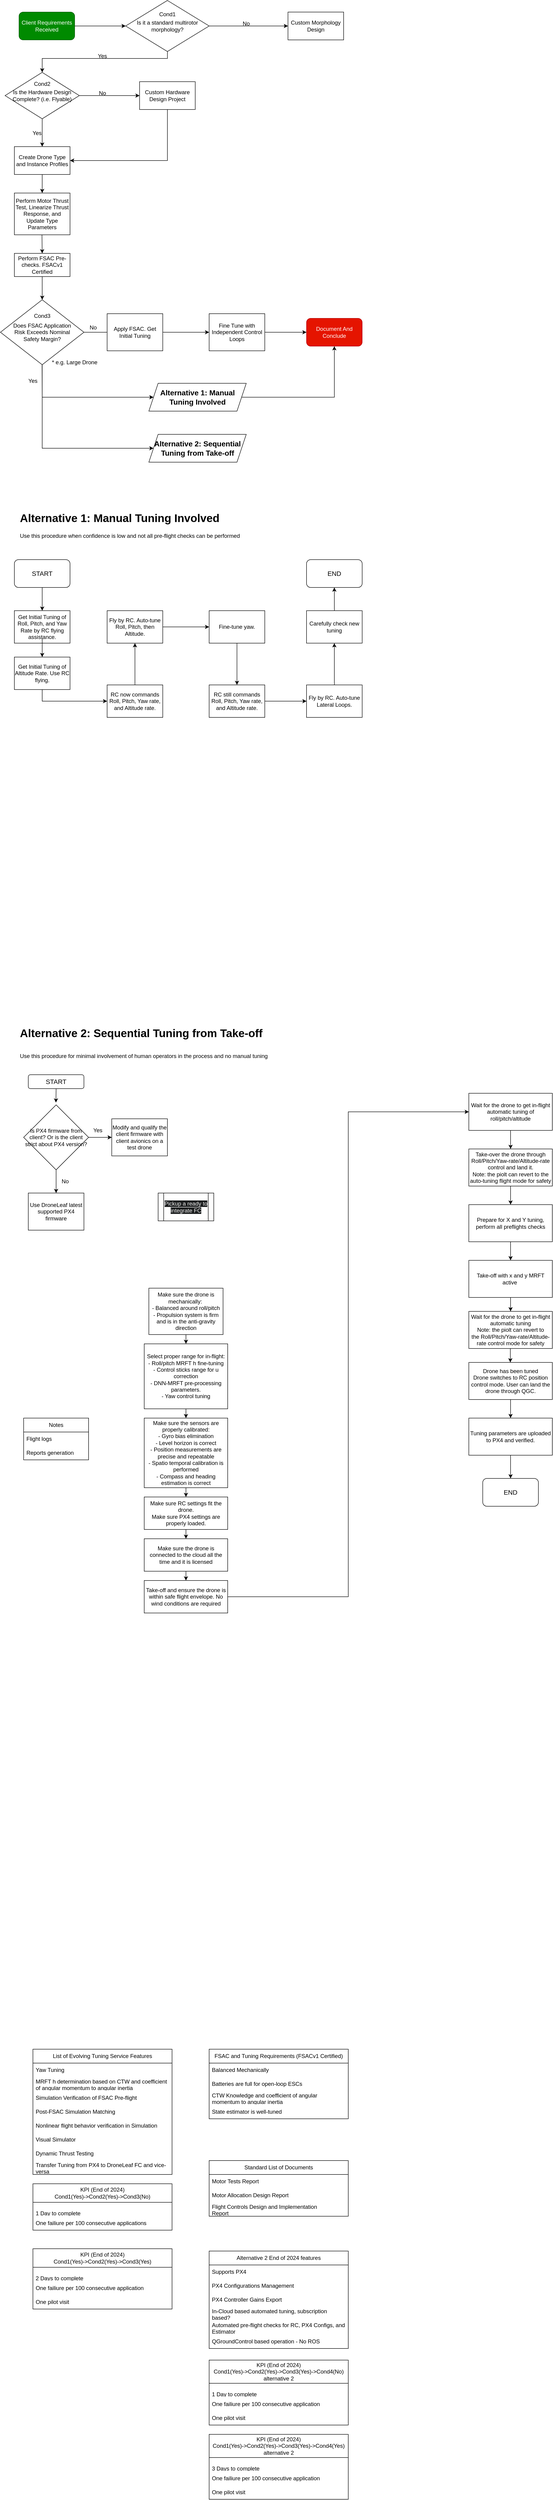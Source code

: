 <mxfile version="24.7.17">
  <diagram name="Page-1" id="izCItK5VorsNNd59iz4u">
    <mxGraphModel dx="1345" dy="1020" grid="1" gridSize="10" guides="1" tooltips="1" connect="1" arrows="1" fold="1" page="1" pageScale="1" pageWidth="850" pageHeight="1100" math="0" shadow="0">
      <root>
        <mxCell id="0" />
        <mxCell id="1" parent="0" />
        <mxCell id="Sihe68HLiFX0lgeWzyt1-1" value="Is it a standard multirotor morphology?" style="rhombus;whiteSpace=wrap;html=1;" parent="1" vertex="1">
          <mxGeometry x="270" y="25" width="180" height="110" as="geometry" />
        </mxCell>
        <mxCell id="Sihe68HLiFX0lgeWzyt1-2" value="Client Requirements Received" style="rounded=1;whiteSpace=wrap;html=1;fillColor=#008a00;fontColor=#ffffff;strokeColor=#005700;" parent="1" vertex="1">
          <mxGeometry x="40" y="50" width="120" height="60" as="geometry" />
        </mxCell>
        <mxCell id="Sihe68HLiFX0lgeWzyt1-3" value="Custom Morphology Design" style="rounded=0;whiteSpace=wrap;html=1;" parent="1" vertex="1">
          <mxGeometry x="620" y="50" width="120" height="60" as="geometry" />
        </mxCell>
        <mxCell id="Sihe68HLiFX0lgeWzyt1-4" value="" style="endArrow=classic;html=1;rounded=0;exitX=1;exitY=0.5;exitDx=0;exitDy=0;" parent="1" source="Sihe68HLiFX0lgeWzyt1-1" target="Sihe68HLiFX0lgeWzyt1-3" edge="1">
          <mxGeometry width="50" height="50" relative="1" as="geometry">
            <mxPoint x="400" y="450" as="sourcePoint" />
            <mxPoint x="450" y="400" as="targetPoint" />
          </mxGeometry>
        </mxCell>
        <mxCell id="Sihe68HLiFX0lgeWzyt1-5" value="&lt;div&gt;No&lt;/div&gt;" style="text;html=1;align=center;verticalAlign=middle;whiteSpace=wrap;rounded=0;" parent="1" vertex="1">
          <mxGeometry x="500" y="60" width="60" height="30" as="geometry" />
        </mxCell>
        <mxCell id="Sihe68HLiFX0lgeWzyt1-6" value="" style="endArrow=classic;html=1;rounded=0;exitX=1;exitY=0.5;exitDx=0;exitDy=0;" parent="1" source="Sihe68HLiFX0lgeWzyt1-2" target="Sihe68HLiFX0lgeWzyt1-1" edge="1">
          <mxGeometry width="50" height="50" relative="1" as="geometry">
            <mxPoint x="400" y="450" as="sourcePoint" />
            <mxPoint x="450" y="400" as="targetPoint" />
          </mxGeometry>
        </mxCell>
        <mxCell id="Sihe68HLiFX0lgeWzyt1-9" value="" style="endArrow=classic;html=1;rounded=0;exitX=0.5;exitY=1;exitDx=0;exitDy=0;entryX=0.5;entryY=0;entryDx=0;entryDy=0;" parent="1" source="Sihe68HLiFX0lgeWzyt1-1" edge="1">
          <mxGeometry width="50" height="50" relative="1" as="geometry">
            <mxPoint x="400" y="450" as="sourcePoint" />
            <mxPoint x="90" y="180" as="targetPoint" />
            <Array as="points">
              <mxPoint x="360" y="150" />
              <mxPoint x="90" y="150" />
            </Array>
          </mxGeometry>
        </mxCell>
        <mxCell id="Sihe68HLiFX0lgeWzyt1-10" value="Yes" style="text;html=1;align=center;verticalAlign=middle;whiteSpace=wrap;rounded=0;" parent="1" vertex="1">
          <mxGeometry x="190" y="130" width="60" height="30" as="geometry" />
        </mxCell>
        <mxCell id="Sihe68HLiFX0lgeWzyt1-11" value="Create Drone Type and Instance Profiles" style="rounded=0;whiteSpace=wrap;html=1;" parent="1" vertex="1">
          <mxGeometry x="30" y="340" width="120" height="60" as="geometry" />
        </mxCell>
        <mxCell id="Sihe68HLiFX0lgeWzyt1-12" value="Is the Hardware Design Complete? (i.e. Flyable)" style="rhombus;whiteSpace=wrap;html=1;" parent="1" vertex="1">
          <mxGeometry x="10" y="180" width="160" height="100" as="geometry" />
        </mxCell>
        <mxCell id="Sihe68HLiFX0lgeWzyt1-13" value="Custom Hardware Design Project" style="rounded=0;whiteSpace=wrap;html=1;" parent="1" vertex="1">
          <mxGeometry x="300" y="200" width="120" height="60" as="geometry" />
        </mxCell>
        <mxCell id="Sihe68HLiFX0lgeWzyt1-14" value="" style="endArrow=classic;html=1;rounded=0;exitX=1;exitY=0.5;exitDx=0;exitDy=0;" parent="1" source="Sihe68HLiFX0lgeWzyt1-12" edge="1">
          <mxGeometry width="50" height="50" relative="1" as="geometry">
            <mxPoint x="200" y="230" as="sourcePoint" />
            <mxPoint x="300" y="230" as="targetPoint" />
          </mxGeometry>
        </mxCell>
        <mxCell id="Sihe68HLiFX0lgeWzyt1-15" value="&lt;div&gt;No&lt;/div&gt;" style="text;html=1;align=center;verticalAlign=middle;whiteSpace=wrap;rounded=0;" parent="1" vertex="1">
          <mxGeometry x="190" y="210" width="60" height="30" as="geometry" />
        </mxCell>
        <mxCell id="Sihe68HLiFX0lgeWzyt1-16" value="" style="endArrow=classic;html=1;rounded=0;exitX=0.5;exitY=1;exitDx=0;exitDy=0;entryX=0.5;entryY=0;entryDx=0;entryDy=0;" parent="1" source="Sihe68HLiFX0lgeWzyt1-12" target="Sihe68HLiFX0lgeWzyt1-11" edge="1">
          <mxGeometry width="50" height="50" relative="1" as="geometry">
            <mxPoint x="460" y="90" as="sourcePoint" />
            <mxPoint x="630" y="90" as="targetPoint" />
          </mxGeometry>
        </mxCell>
        <mxCell id="Sihe68HLiFX0lgeWzyt1-17" value="Yes" style="text;html=1;align=center;verticalAlign=middle;whiteSpace=wrap;rounded=0;" parent="1" vertex="1">
          <mxGeometry x="49" y="296" width="60" height="30" as="geometry" />
        </mxCell>
        <mxCell id="Sihe68HLiFX0lgeWzyt1-18" value="Perform Motor Thrust Test, Linearize Thrust Response, and Update Type Parameters" style="rounded=0;whiteSpace=wrap;html=1;" parent="1" vertex="1">
          <mxGeometry x="30" y="440" width="120" height="90" as="geometry" />
        </mxCell>
        <mxCell id="Sihe68HLiFX0lgeWzyt1-20" value="" style="endArrow=classic;html=1;rounded=0;exitX=0.5;exitY=1;exitDx=0;exitDy=0;entryX=1;entryY=0.5;entryDx=0;entryDy=0;" parent="1" source="Sihe68HLiFX0lgeWzyt1-13" target="Sihe68HLiFX0lgeWzyt1-11" edge="1">
          <mxGeometry width="50" height="50" relative="1" as="geometry">
            <mxPoint x="170" y="90" as="sourcePoint" />
            <mxPoint x="280" y="90" as="targetPoint" />
            <Array as="points">
              <mxPoint x="360" y="370" />
            </Array>
          </mxGeometry>
        </mxCell>
        <mxCell id="Sihe68HLiFX0lgeWzyt1-21" value="" style="endArrow=classic;html=1;rounded=0;exitX=0.5;exitY=1;exitDx=0;exitDy=0;entryX=0.5;entryY=0;entryDx=0;entryDy=0;" parent="1" source="Sihe68HLiFX0lgeWzyt1-11" target="Sihe68HLiFX0lgeWzyt1-18" edge="1">
          <mxGeometry width="50" height="50" relative="1" as="geometry">
            <mxPoint x="170" y="90" as="sourcePoint" />
            <mxPoint x="280" y="90" as="targetPoint" />
          </mxGeometry>
        </mxCell>
        <mxCell id="Sihe68HLiFX0lgeWzyt1-22" value="" style="endArrow=classic;html=1;rounded=0;exitX=0.5;exitY=1;exitDx=0;exitDy=0;entryX=0.5;entryY=0;entryDx=0;entryDy=0;" parent="1" target="Sihe68HLiFX0lgeWzyt1-23" edge="1">
          <mxGeometry width="50" height="50" relative="1" as="geometry">
            <mxPoint x="89.5" y="530" as="sourcePoint" />
            <mxPoint x="90" y="590" as="targetPoint" />
          </mxGeometry>
        </mxCell>
        <mxCell id="Sihe68HLiFX0lgeWzyt1-23" value="Perform FSAC Pre-checks. FSACv1 Certified" style="rounded=0;whiteSpace=wrap;html=1;" parent="1" vertex="1">
          <mxGeometry x="30" y="570" width="120" height="50" as="geometry" />
        </mxCell>
        <mxCell id="Sihe68HLiFX0lgeWzyt1-25" value="" style="endArrow=classic;html=1;rounded=0;exitX=0.5;exitY=1;exitDx=0;exitDy=0;entryX=0.5;entryY=0;entryDx=0;entryDy=0;" parent="1" source="Sihe68HLiFX0lgeWzyt1-23" edge="1">
          <mxGeometry width="50" height="50" relative="1" as="geometry">
            <mxPoint x="99.5" y="540" as="sourcePoint" />
            <mxPoint x="90" y="670" as="targetPoint" />
          </mxGeometry>
        </mxCell>
        <mxCell id="Sihe68HLiFX0lgeWzyt1-26" value="Does FSAC Application Risk Exceeds Nominal Safety Margin?" style="rhombus;whiteSpace=wrap;html=1;spacing=18;" parent="1" vertex="1">
          <mxGeometry y="670" width="180" height="140" as="geometry" />
        </mxCell>
        <mxCell id="Sihe68HLiFX0lgeWzyt1-28" value="" style="endArrow=classic;html=1;rounded=0;exitX=1;exitY=0.5;exitDx=0;exitDy=0;" parent="1" edge="1">
          <mxGeometry width="50" height="50" relative="1" as="geometry">
            <mxPoint x="180" y="740" as="sourcePoint" />
            <mxPoint x="350" y="740" as="targetPoint" />
          </mxGeometry>
        </mxCell>
        <mxCell id="Sihe68HLiFX0lgeWzyt1-29" value="&lt;div&gt;No&lt;/div&gt;" style="text;html=1;align=center;verticalAlign=middle;whiteSpace=wrap;rounded=0;" parent="1" vertex="1">
          <mxGeometry x="170" y="715" width="60" height="30" as="geometry" />
        </mxCell>
        <mxCell id="Sihe68HLiFX0lgeWzyt1-30" value="Apply FSAC. Get Initial Tuning" style="rounded=0;whiteSpace=wrap;html=1;" parent="1" vertex="1">
          <mxGeometry x="230" y="700" width="120" height="80" as="geometry" />
        </mxCell>
        <mxCell id="Sihe68HLiFX0lgeWzyt1-31" value="Yes" style="text;html=1;align=center;verticalAlign=middle;whiteSpace=wrap;rounded=0;" parent="1" vertex="1">
          <mxGeometry x="40" y="830" width="60" height="30" as="geometry" />
        </mxCell>
        <mxCell id="Sihe68HLiFX0lgeWzyt1-32" value="" style="endArrow=classic;html=1;rounded=0;exitX=0.5;exitY=1;exitDx=0;exitDy=0;entryX=0;entryY=0.5;entryDx=0;entryDy=0;" parent="1" target="kK3d28XH1DaZ-TZ7ljom-17" edge="1">
          <mxGeometry width="50" height="50" relative="1" as="geometry">
            <mxPoint x="89.71" y="810" as="sourcePoint" />
            <mxPoint x="90" y="860" as="targetPoint" />
            <Array as="points">
              <mxPoint x="90" y="880" />
            </Array>
          </mxGeometry>
        </mxCell>
        <mxCell id="Sihe68HLiFX0lgeWzyt1-34" value="* e.g. Large Drone" style="text;html=1;align=center;verticalAlign=middle;whiteSpace=wrap;rounded=0;" parent="1" vertex="1">
          <mxGeometry x="90" y="790" width="140" height="30" as="geometry" />
        </mxCell>
        <mxCell id="Sihe68HLiFX0lgeWzyt1-35" value="List of Evolving Tuning Service Features" style="swimlane;fontStyle=0;childLayout=stackLayout;horizontal=1;startSize=30;horizontalStack=0;resizeParent=1;resizeParentMax=0;resizeLast=0;collapsible=1;marginBottom=0;whiteSpace=wrap;html=1;" parent="1" vertex="1">
          <mxGeometry x="70" y="4440" width="300" height="270" as="geometry" />
        </mxCell>
        <mxCell id="Sihe68HLiFX0lgeWzyt1-36" value="Yaw Tuning" style="text;strokeColor=none;fillColor=none;align=left;verticalAlign=middle;spacingLeft=4;spacingRight=4;overflow=hidden;points=[[0,0.5],[1,0.5]];portConstraint=eastwest;rotatable=0;whiteSpace=wrap;html=1;" parent="Sihe68HLiFX0lgeWzyt1-35" vertex="1">
          <mxGeometry y="30" width="300" height="30" as="geometry" />
        </mxCell>
        <mxCell id="Sihe68HLiFX0lgeWzyt1-83" value="MRFT h determination based on CTW and coefficient of angular momentum to angular inertia" style="text;strokeColor=none;fillColor=none;align=left;verticalAlign=middle;spacingLeft=4;spacingRight=4;overflow=hidden;points=[[0,0.5],[1,0.5]];portConstraint=eastwest;rotatable=0;whiteSpace=wrap;html=1;" parent="Sihe68HLiFX0lgeWzyt1-35" vertex="1">
          <mxGeometry y="60" width="300" height="30" as="geometry" />
        </mxCell>
        <mxCell id="Sihe68HLiFX0lgeWzyt1-37" value="Simulation Verification of FSAC Pre-flight" style="text;strokeColor=none;fillColor=none;align=left;verticalAlign=middle;spacingLeft=4;spacingRight=4;overflow=hidden;points=[[0,0.5],[1,0.5]];portConstraint=eastwest;rotatable=0;whiteSpace=wrap;html=1;" parent="Sihe68HLiFX0lgeWzyt1-35" vertex="1">
          <mxGeometry y="90" width="300" height="30" as="geometry" />
        </mxCell>
        <mxCell id="Sihe68HLiFX0lgeWzyt1-38" value="&lt;div&gt;Post-FSAC Simulation Matching&lt;/div&gt;" style="text;strokeColor=none;fillColor=none;align=left;verticalAlign=middle;spacingLeft=4;spacingRight=4;overflow=hidden;points=[[0,0.5],[1,0.5]];portConstraint=eastwest;rotatable=0;whiteSpace=wrap;html=1;" parent="Sihe68HLiFX0lgeWzyt1-35" vertex="1">
          <mxGeometry y="120" width="300" height="30" as="geometry" />
        </mxCell>
        <mxCell id="Sihe68HLiFX0lgeWzyt1-62" value="Nonlinear flight behavior verification in Simulation" style="text;strokeColor=none;fillColor=none;align=left;verticalAlign=middle;spacingLeft=4;spacingRight=4;overflow=hidden;points=[[0,0.5],[1,0.5]];portConstraint=eastwest;rotatable=0;whiteSpace=wrap;html=1;" parent="Sihe68HLiFX0lgeWzyt1-35" vertex="1">
          <mxGeometry y="150" width="300" height="30" as="geometry" />
        </mxCell>
        <mxCell id="Sihe68HLiFX0lgeWzyt1-66" value="Visual Simulator" style="text;strokeColor=none;fillColor=none;align=left;verticalAlign=middle;spacingLeft=4;spacingRight=4;overflow=hidden;points=[[0,0.5],[1,0.5]];portConstraint=eastwest;rotatable=0;whiteSpace=wrap;html=1;" parent="Sihe68HLiFX0lgeWzyt1-35" vertex="1">
          <mxGeometry y="180" width="300" height="30" as="geometry" />
        </mxCell>
        <mxCell id="Sihe68HLiFX0lgeWzyt1-89" value="Dynamic Thrust Testing" style="text;strokeColor=none;fillColor=none;align=left;verticalAlign=middle;spacingLeft=4;spacingRight=4;overflow=hidden;points=[[0,0.5],[1,0.5]];portConstraint=eastwest;rotatable=0;whiteSpace=wrap;html=1;" parent="Sihe68HLiFX0lgeWzyt1-35" vertex="1">
          <mxGeometry y="210" width="300" height="30" as="geometry" />
        </mxCell>
        <mxCell id="D-SbIaxSeyrEKUv8--m0-10" value="Transfer Tuning from PX4 to DroneLeaf FC and vice-versa" style="text;strokeColor=none;fillColor=none;align=left;verticalAlign=middle;spacingLeft=4;spacingRight=4;overflow=hidden;points=[[0,0.5],[1,0.5]];portConstraint=eastwest;rotatable=0;whiteSpace=wrap;html=1;" parent="Sihe68HLiFX0lgeWzyt1-35" vertex="1">
          <mxGeometry y="240" width="300" height="30" as="geometry" />
        </mxCell>
        <mxCell id="Sihe68HLiFX0lgeWzyt1-55" value="Fine Tune with Independent Control Loops" style="rounded=0;whiteSpace=wrap;html=1;" parent="1" vertex="1">
          <mxGeometry x="450" y="700" width="120" height="80" as="geometry" />
        </mxCell>
        <mxCell id="Sihe68HLiFX0lgeWzyt1-56" value="" style="endArrow=classic;html=1;rounded=0;exitX=1;exitY=0.5;exitDx=0;exitDy=0;entryX=0;entryY=0.5;entryDx=0;entryDy=0;" parent="1" source="Sihe68HLiFX0lgeWzyt1-30" target="Sihe68HLiFX0lgeWzyt1-55" edge="1">
          <mxGeometry width="50" height="50" relative="1" as="geometry">
            <mxPoint x="360" y="905" as="sourcePoint" />
            <mxPoint x="460" y="905" as="targetPoint" />
          </mxGeometry>
        </mxCell>
        <mxCell id="Sihe68HLiFX0lgeWzyt1-57" value="FSAC and Tuning Requirements (FSACv1 Certified)" style="swimlane;fontStyle=0;childLayout=stackLayout;horizontal=1;startSize=30;horizontalStack=0;resizeParent=1;resizeParentMax=0;resizeLast=0;collapsible=1;marginBottom=0;whiteSpace=wrap;html=1;" parent="1" vertex="1">
          <mxGeometry x="450" y="4440" width="300" height="150" as="geometry" />
        </mxCell>
        <mxCell id="Sihe68HLiFX0lgeWzyt1-58" value="Balanced Mechanically" style="text;strokeColor=none;fillColor=none;align=left;verticalAlign=middle;spacingLeft=4;spacingRight=4;overflow=hidden;points=[[0,0.5],[1,0.5]];portConstraint=eastwest;rotatable=0;whiteSpace=wrap;html=1;" parent="Sihe68HLiFX0lgeWzyt1-57" vertex="1">
          <mxGeometry y="30" width="300" height="30" as="geometry" />
        </mxCell>
        <mxCell id="Sihe68HLiFX0lgeWzyt1-59" value="&lt;div&gt;Batteries are full for open-loop ESCs&lt;/div&gt;" style="text;strokeColor=none;fillColor=none;align=left;verticalAlign=middle;spacingLeft=4;spacingRight=4;overflow=hidden;points=[[0,0.5],[1,0.5]];portConstraint=eastwest;rotatable=0;whiteSpace=wrap;html=1;" parent="Sihe68HLiFX0lgeWzyt1-57" vertex="1">
          <mxGeometry y="60" width="300" height="30" as="geometry" />
        </mxCell>
        <mxCell id="Sihe68HLiFX0lgeWzyt1-82" value="CTW Knowledge and coefficient of angular momentum to angular inertia" style="text;strokeColor=none;fillColor=none;align=left;verticalAlign=middle;spacingLeft=4;spacingRight=4;overflow=hidden;points=[[0,0.5],[1,0.5]];portConstraint=eastwest;rotatable=0;whiteSpace=wrap;html=1;" parent="Sihe68HLiFX0lgeWzyt1-57" vertex="1">
          <mxGeometry y="90" width="300" height="30" as="geometry" />
        </mxCell>
        <mxCell id="Sihe68HLiFX0lgeWzyt1-88" value="State estimator is well-tuned" style="text;strokeColor=none;fillColor=none;align=left;verticalAlign=middle;spacingLeft=4;spacingRight=4;overflow=hidden;points=[[0,0.5],[1,0.5]];portConstraint=eastwest;rotatable=0;whiteSpace=wrap;html=1;" parent="Sihe68HLiFX0lgeWzyt1-57" vertex="1">
          <mxGeometry y="120" width="300" height="30" as="geometry" />
        </mxCell>
        <mxCell id="Sihe68HLiFX0lgeWzyt1-63" value="Document And Conclude" style="rounded=1;whiteSpace=wrap;html=1;fillColor=#e51400;fontColor=#ffffff;strokeColor=#B20000;" parent="1" vertex="1">
          <mxGeometry x="660" y="710" width="120" height="60" as="geometry" />
        </mxCell>
        <mxCell id="Sihe68HLiFX0lgeWzyt1-64" value="" style="endArrow=classic;html=1;rounded=0;exitX=1;exitY=0.5;exitDx=0;exitDy=0;entryX=0;entryY=0.5;entryDx=0;entryDy=0;" parent="1" source="Sihe68HLiFX0lgeWzyt1-55" target="Sihe68HLiFX0lgeWzyt1-63" edge="1">
          <mxGeometry width="50" height="50" relative="1" as="geometry">
            <mxPoint x="360" y="750" as="sourcePoint" />
            <mxPoint x="460" y="750" as="targetPoint" />
          </mxGeometry>
        </mxCell>
        <mxCell id="Sihe68HLiFX0lgeWzyt1-67" value="KPI (End of 2024)&lt;br&gt;&lt;div&gt;Cond1(Yes)-&amp;gt;Cond2(Yes)-&amp;gt;Cond3(No)&lt;/div&gt;" style="swimlane;fontStyle=0;childLayout=stackLayout;horizontal=1;startSize=40;horizontalStack=0;resizeParent=1;resizeParentMax=0;resizeLast=0;collapsible=1;marginBottom=0;whiteSpace=wrap;html=1;" parent="1" vertex="1">
          <mxGeometry x="70" y="4730" width="300" height="100" as="geometry" />
        </mxCell>
        <mxCell id="Sihe68HLiFX0lgeWzyt1-68" value="&lt;div&gt;&lt;br&gt;&lt;/div&gt;&lt;div&gt;1 Day to complete&lt;/div&gt;&lt;div&gt;&lt;br&gt;&lt;/div&gt;" style="text;strokeColor=none;fillColor=none;align=left;verticalAlign=middle;spacingLeft=4;spacingRight=4;overflow=hidden;points=[[0,0.5],[1,0.5]];portConstraint=eastwest;rotatable=0;whiteSpace=wrap;html=1;" parent="Sihe68HLiFX0lgeWzyt1-67" vertex="1">
          <mxGeometry y="40" width="300" height="30" as="geometry" />
        </mxCell>
        <mxCell id="Sihe68HLiFX0lgeWzyt1-70" value="One failiure per 100 consecutive applications" style="text;strokeColor=none;fillColor=none;align=left;verticalAlign=middle;spacingLeft=4;spacingRight=4;overflow=hidden;points=[[0,0.5],[1,0.5]];portConstraint=eastwest;rotatable=0;whiteSpace=wrap;html=1;" parent="Sihe68HLiFX0lgeWzyt1-67" vertex="1">
          <mxGeometry y="70" width="300" height="30" as="geometry" />
        </mxCell>
        <mxCell id="Sihe68HLiFX0lgeWzyt1-73" value="Cond1" style="text;html=1;align=center;verticalAlign=middle;whiteSpace=wrap;rounded=0;" parent="1" vertex="1">
          <mxGeometry x="330" y="40" width="60" height="30" as="geometry" />
        </mxCell>
        <mxCell id="Sihe68HLiFX0lgeWzyt1-74" value="Cond2" style="text;html=1;align=center;verticalAlign=middle;whiteSpace=wrap;rounded=0;" parent="1" vertex="1">
          <mxGeometry x="60" y="190" width="60" height="30" as="geometry" />
        </mxCell>
        <mxCell id="Sihe68HLiFX0lgeWzyt1-75" value="&lt;div&gt;Cond3&lt;/div&gt;" style="text;html=1;align=center;verticalAlign=middle;whiteSpace=wrap;rounded=0;" parent="1" vertex="1">
          <mxGeometry x="60" y="690" width="60" height="30" as="geometry" />
        </mxCell>
        <mxCell id="Sihe68HLiFX0lgeWzyt1-76" value="Standard List of Documents" style="swimlane;fontStyle=0;childLayout=stackLayout;horizontal=1;startSize=30;horizontalStack=0;resizeParent=1;resizeParentMax=0;resizeLast=0;collapsible=1;marginBottom=0;whiteSpace=wrap;html=1;" parent="1" vertex="1">
          <mxGeometry x="450" y="4680" width="300" height="120" as="geometry" />
        </mxCell>
        <mxCell id="Sihe68HLiFX0lgeWzyt1-77" value="Motor Tests Report" style="text;strokeColor=none;fillColor=none;align=left;verticalAlign=middle;spacingLeft=4;spacingRight=4;overflow=hidden;points=[[0,0.5],[1,0.5]];portConstraint=eastwest;rotatable=0;whiteSpace=wrap;html=1;" parent="Sihe68HLiFX0lgeWzyt1-76" vertex="1">
          <mxGeometry y="30" width="300" height="30" as="geometry" />
        </mxCell>
        <mxCell id="Sihe68HLiFX0lgeWzyt1-78" value="Motor Allocation Design Report" style="text;strokeColor=none;fillColor=none;align=left;verticalAlign=middle;spacingLeft=4;spacingRight=4;overflow=hidden;points=[[0,0.5],[1,0.5]];portConstraint=eastwest;rotatable=0;whiteSpace=wrap;html=1;" parent="Sihe68HLiFX0lgeWzyt1-76" vertex="1">
          <mxGeometry y="60" width="300" height="30" as="geometry" />
        </mxCell>
        <mxCell id="Sihe68HLiFX0lgeWzyt1-90" value="Flight Controls Design and Implementation &lt;br&gt;Report" style="text;strokeColor=none;fillColor=none;align=left;verticalAlign=middle;spacingLeft=4;spacingRight=4;overflow=hidden;points=[[0,0.5],[1,0.5]];portConstraint=eastwest;rotatable=0;whiteSpace=wrap;html=1;" parent="Sihe68HLiFX0lgeWzyt1-76" vertex="1">
          <mxGeometry y="90" width="300" height="30" as="geometry" />
        </mxCell>
        <mxCell id="Sihe68HLiFX0lgeWzyt1-84" value="KPI (End of 2024)&lt;div&gt;Cond1(Yes)-&amp;gt;Cond2(Yes)-&amp;gt;Cond3(Yes)&lt;/div&gt;" style="swimlane;fontStyle=0;childLayout=stackLayout;horizontal=1;startSize=40;horizontalStack=0;resizeParent=1;resizeParentMax=0;resizeLast=0;collapsible=1;marginBottom=0;whiteSpace=wrap;html=1;" parent="1" vertex="1">
          <mxGeometry x="70" y="4870" width="300" height="130" as="geometry" />
        </mxCell>
        <mxCell id="Sihe68HLiFX0lgeWzyt1-85" value="&lt;div&gt;&lt;br&gt;&lt;/div&gt;&lt;div&gt;2 Days to complete&lt;/div&gt;&lt;div&gt;&lt;br&gt;&lt;/div&gt;" style="text;strokeColor=none;fillColor=none;align=left;verticalAlign=middle;spacingLeft=4;spacingRight=4;overflow=hidden;points=[[0,0.5],[1,0.5]];portConstraint=eastwest;rotatable=0;whiteSpace=wrap;html=1;" parent="Sihe68HLiFX0lgeWzyt1-84" vertex="1">
          <mxGeometry y="40" width="300" height="30" as="geometry" />
        </mxCell>
        <mxCell id="Sihe68HLiFX0lgeWzyt1-86" value="One failiure per 100 consecutive application" style="text;strokeColor=none;fillColor=none;align=left;verticalAlign=middle;spacingLeft=4;spacingRight=4;overflow=hidden;points=[[0,0.5],[1,0.5]];portConstraint=eastwest;rotatable=0;whiteSpace=wrap;html=1;" parent="Sihe68HLiFX0lgeWzyt1-84" vertex="1">
          <mxGeometry y="70" width="300" height="30" as="geometry" />
        </mxCell>
        <mxCell id="Sihe68HLiFX0lgeWzyt1-87" value="One pilot visit" style="text;strokeColor=none;fillColor=none;align=left;verticalAlign=middle;spacingLeft=4;spacingRight=4;overflow=hidden;points=[[0,0.5],[1,0.5]];portConstraint=eastwest;rotatable=0;whiteSpace=wrap;html=1;" parent="Sihe68HLiFX0lgeWzyt1-84" vertex="1">
          <mxGeometry y="100" width="300" height="30" as="geometry" />
        </mxCell>
        <mxCell id="kK3d28XH1DaZ-TZ7ljom-2" value="Get Initial Tuning of Roll, Pitch, and Yaw Rate by RC flying assistance." style="rounded=0;whiteSpace=wrap;html=1;" parent="1" vertex="1">
          <mxGeometry x="30" y="1340" width="120" height="70" as="geometry" />
        </mxCell>
        <mxCell id="kK3d28XH1DaZ-TZ7ljom-3" value="Get Initial Tuning of Altitude Rate. Use RC flying." style="rounded=0;whiteSpace=wrap;html=1;" parent="1" vertex="1">
          <mxGeometry x="30" y="1440" width="120" height="70" as="geometry" />
        </mxCell>
        <mxCell id="kK3d28XH1DaZ-TZ7ljom-4" value="" style="endArrow=classic;html=1;rounded=0;entryX=0.5;entryY=0;entryDx=0;entryDy=0;" parent="1" edge="1">
          <mxGeometry width="50" height="50" relative="1" as="geometry">
            <mxPoint x="90" y="1400" as="sourcePoint" />
            <mxPoint x="90" y="1440" as="targetPoint" />
          </mxGeometry>
        </mxCell>
        <mxCell id="kK3d28XH1DaZ-TZ7ljom-5" value="Fly by RC. Auto-tune Roll, Pitch, then Altitude." style="rounded=0;whiteSpace=wrap;html=1;" parent="1" vertex="1">
          <mxGeometry x="230" y="1340" width="120" height="70" as="geometry" />
        </mxCell>
        <mxCell id="kK3d28XH1DaZ-TZ7ljom-6" value="" style="endArrow=classic;html=1;rounded=0;exitX=0.5;exitY=1;exitDx=0;exitDy=0;entryX=0;entryY=0.5;entryDx=0;entryDy=0;" parent="1" source="kK3d28XH1DaZ-TZ7ljom-3" target="kK3d28XH1DaZ-TZ7ljom-9" edge="1">
          <mxGeometry width="50" height="50" relative="1" as="geometry">
            <mxPoint x="190" y="1230" as="sourcePoint" />
            <mxPoint x="360" y="1230" as="targetPoint" />
            <Array as="points">
              <mxPoint x="90" y="1535" />
            </Array>
          </mxGeometry>
        </mxCell>
        <mxCell id="kK3d28XH1DaZ-TZ7ljom-7" value="Fine-tune yaw." style="rounded=0;whiteSpace=wrap;html=1;" parent="1" vertex="1">
          <mxGeometry x="450" y="1340" width="120" height="70" as="geometry" />
        </mxCell>
        <mxCell id="kK3d28XH1DaZ-TZ7ljom-8" value="" style="endArrow=classic;html=1;rounded=0;exitX=1;exitY=0.5;exitDx=0;exitDy=0;entryX=0;entryY=0.5;entryDx=0;entryDy=0;" parent="1" source="kK3d28XH1DaZ-TZ7ljom-5" target="kK3d28XH1DaZ-TZ7ljom-7" edge="1">
          <mxGeometry width="50" height="50" relative="1" as="geometry">
            <mxPoint x="99.71" y="1400" as="sourcePoint" />
            <mxPoint x="100" y="1450" as="targetPoint" />
          </mxGeometry>
        </mxCell>
        <mxCell id="kK3d28XH1DaZ-TZ7ljom-9" value="RC now commands Roll, Pitch, Yaw rate, and Altitude rate." style="rounded=0;whiteSpace=wrap;html=1;" parent="1" vertex="1">
          <mxGeometry x="230" y="1500" width="120" height="70" as="geometry" />
        </mxCell>
        <mxCell id="kK3d28XH1DaZ-TZ7ljom-10" value="" style="endArrow=classic;html=1;rounded=0;exitX=0.5;exitY=0;exitDx=0;exitDy=0;" parent="1" source="kK3d28XH1DaZ-TZ7ljom-9" target="kK3d28XH1DaZ-TZ7ljom-5" edge="1">
          <mxGeometry width="50" height="50" relative="1" as="geometry">
            <mxPoint x="99.71" y="1400" as="sourcePoint" />
            <mxPoint x="100" y="1450" as="targetPoint" />
          </mxGeometry>
        </mxCell>
        <mxCell id="kK3d28XH1DaZ-TZ7ljom-11" value="RC still commands Roll, Pitch, Yaw rate, and Altitude rate." style="rounded=0;whiteSpace=wrap;html=1;" parent="1" vertex="1">
          <mxGeometry x="450" y="1500" width="120" height="70" as="geometry" />
        </mxCell>
        <mxCell id="kK3d28XH1DaZ-TZ7ljom-12" value="" style="endArrow=classic;html=1;rounded=0;exitX=0.5;exitY=1;exitDx=0;exitDy=0;entryX=0.5;entryY=0;entryDx=0;entryDy=0;" parent="1" source="kK3d28XH1DaZ-TZ7ljom-7" target="kK3d28XH1DaZ-TZ7ljom-11" edge="1">
          <mxGeometry width="50" height="50" relative="1" as="geometry">
            <mxPoint x="280" y="1510" as="sourcePoint" />
            <mxPoint x="280" y="1420" as="targetPoint" />
          </mxGeometry>
        </mxCell>
        <mxCell id="kK3d28XH1DaZ-TZ7ljom-13" value="Fly by RC. Auto-tune Lateral Loops." style="rounded=0;whiteSpace=wrap;html=1;" parent="1" vertex="1">
          <mxGeometry x="660" y="1500" width="120" height="70" as="geometry" />
        </mxCell>
        <mxCell id="kK3d28XH1DaZ-TZ7ljom-14" value="" style="endArrow=classic;html=1;rounded=0;exitX=1;exitY=0.5;exitDx=0;exitDy=0;entryX=0;entryY=0.5;entryDx=0;entryDy=0;" parent="1" source="kK3d28XH1DaZ-TZ7ljom-11" target="kK3d28XH1DaZ-TZ7ljom-13" edge="1">
          <mxGeometry width="50" height="50" relative="1" as="geometry">
            <mxPoint x="360" y="1385" as="sourcePoint" />
            <mxPoint x="460" y="1385" as="targetPoint" />
          </mxGeometry>
        </mxCell>
        <mxCell id="kK3d28XH1DaZ-TZ7ljom-15" value="" style="endArrow=classic;html=1;rounded=0;exitX=0.5;exitY=0;exitDx=0;exitDy=0;entryX=0.5;entryY=1;entryDx=0;entryDy=0;" parent="1" source="kK3d28XH1DaZ-TZ7ljom-13" target="kK3d28XH1DaZ-TZ7ljom-16" edge="1">
          <mxGeometry width="50" height="50" relative="1" as="geometry">
            <mxPoint x="719.41" y="1490" as="sourcePoint" />
            <mxPoint x="719.41" y="1400" as="targetPoint" />
          </mxGeometry>
        </mxCell>
        <mxCell id="kK3d28XH1DaZ-TZ7ljom-27" style="edgeStyle=orthogonalEdgeStyle;rounded=0;orthogonalLoop=1;jettySize=auto;html=1;exitX=0.5;exitY=0;exitDx=0;exitDy=0;entryX=0.5;entryY=1;entryDx=0;entryDy=0;" parent="1" source="kK3d28XH1DaZ-TZ7ljom-16" target="kK3d28XH1DaZ-TZ7ljom-25" edge="1">
          <mxGeometry relative="1" as="geometry" />
        </mxCell>
        <mxCell id="kK3d28XH1DaZ-TZ7ljom-16" value="Carefully check new tuning" style="rounded=0;whiteSpace=wrap;html=1;" parent="1" vertex="1">
          <mxGeometry x="660" y="1340" width="120" height="70" as="geometry" />
        </mxCell>
        <mxCell id="kK3d28XH1DaZ-TZ7ljom-18" style="edgeStyle=orthogonalEdgeStyle;rounded=0;orthogonalLoop=1;jettySize=auto;html=1;exitX=1;exitY=0.5;exitDx=0;exitDy=0;entryX=0.5;entryY=1;entryDx=0;entryDy=0;" parent="1" source="kK3d28XH1DaZ-TZ7ljom-17" target="Sihe68HLiFX0lgeWzyt1-63" edge="1">
          <mxGeometry relative="1" as="geometry">
            <mxPoint x="690" y="810" as="targetPoint" />
          </mxGeometry>
        </mxCell>
        <mxCell id="kK3d28XH1DaZ-TZ7ljom-17" value="Alternative 1: Manual Tuning Involved" style="shape=parallelogram;perimeter=parallelogramPerimeter;whiteSpace=wrap;html=1;fixedSize=1;fontStyle=1;fontSize=16;" parent="1" vertex="1">
          <mxGeometry x="320" y="850" width="210" height="60" as="geometry" />
        </mxCell>
        <mxCell id="kK3d28XH1DaZ-TZ7ljom-19" value="Alternative 2: Sequential Tuning from Take-off" style="shape=parallelogram;perimeter=parallelogramPerimeter;whiteSpace=wrap;html=1;fixedSize=1;fontStyle=1;fontSize=16;" parent="1" vertex="1">
          <mxGeometry x="320" y="960" width="210" height="60" as="geometry" />
        </mxCell>
        <mxCell id="kK3d28XH1DaZ-TZ7ljom-21" value="" style="endArrow=classic;html=1;rounded=0;exitX=0.5;exitY=1;exitDx=0;exitDy=0;entryX=0;entryY=0.5;entryDx=0;entryDy=0;" parent="1" source="Sihe68HLiFX0lgeWzyt1-26" target="kK3d28XH1DaZ-TZ7ljom-19" edge="1">
          <mxGeometry width="50" height="50" relative="1" as="geometry">
            <mxPoint x="320" y="1030" as="sourcePoint" />
            <mxPoint x="370" y="980" as="targetPoint" />
            <Array as="points">
              <mxPoint x="90" y="990" />
            </Array>
          </mxGeometry>
        </mxCell>
        <mxCell id="kK3d28XH1DaZ-TZ7ljom-23" value="&lt;h1 style=&quot;margin-top: 0px;&quot;&gt;&lt;font style=&quot;font-size: 24px;&quot;&gt;&lt;span style=&quot;text-align: center;&quot;&gt;Alternative 1: Manual Tuning Involved&lt;/span&gt;&lt;/font&gt;&lt;/h1&gt;&lt;p&gt;Use this procedure when confidence is low and not all pre-flight checks can be performed&lt;/p&gt;" style="text;html=1;whiteSpace=wrap;overflow=hidden;rounded=0;" parent="1" vertex="1">
          <mxGeometry x="40" y="1120" width="510" height="80" as="geometry" />
        </mxCell>
        <mxCell id="kK3d28XH1DaZ-TZ7ljom-26" style="edgeStyle=orthogonalEdgeStyle;rounded=0;orthogonalLoop=1;jettySize=auto;html=1;exitX=0.5;exitY=1;exitDx=0;exitDy=0;entryX=0.5;entryY=0;entryDx=0;entryDy=0;" parent="1" source="kK3d28XH1DaZ-TZ7ljom-24" target="kK3d28XH1DaZ-TZ7ljom-2" edge="1">
          <mxGeometry relative="1" as="geometry" />
        </mxCell>
        <mxCell id="kK3d28XH1DaZ-TZ7ljom-24" value="START" style="rounded=1;whiteSpace=wrap;html=1;fontSize=14;" parent="1" vertex="1">
          <mxGeometry x="30" y="1230" width="120" height="60" as="geometry" />
        </mxCell>
        <mxCell id="kK3d28XH1DaZ-TZ7ljom-25" value="END" style="rounded=1;whiteSpace=wrap;html=1;fontSize=14;" parent="1" vertex="1">
          <mxGeometry x="660" y="1230" width="120" height="60" as="geometry" />
        </mxCell>
        <mxCell id="kK3d28XH1DaZ-TZ7ljom-64" value="&lt;h1 style=&quot;margin-top: 0px;&quot;&gt;&lt;span style=&quot;text-align: center; background-color: initial;&quot;&gt;&lt;font style=&quot;font-size: 24px;&quot;&gt;Alternative 2: Sequential Tuning from Take-off&lt;/font&gt;&lt;/span&gt;&lt;/h1&gt;&lt;h1 style=&quot;margin-top: 0px;&quot;&gt;&lt;span style=&quot;background-color: initial; font-weight: normal;&quot;&gt;&lt;font style=&quot;font-size: 12px;&quot;&gt;Use this procedure for minimal involvement of human operators in the process and no manual tuning&lt;/font&gt;&lt;/span&gt;&lt;br&gt;&lt;/h1&gt;" style="text;html=1;whiteSpace=wrap;overflow=hidden;rounded=0;" parent="1" vertex="1">
          <mxGeometry x="40" y="2230" width="690" height="80" as="geometry" />
        </mxCell>
        <mxCell id="kK3d28XH1DaZ-TZ7ljom-67" value="END" style="rounded=1;whiteSpace=wrap;html=1;fontSize=14;" parent="1" vertex="1">
          <mxGeometry x="1040" y="3210" width="120" height="60" as="geometry" />
        </mxCell>
        <mxCell id="kK3d28XH1DaZ-TZ7ljom-83" value="Make sure the drone is mechanically:&amp;nbsp;&lt;div&gt;- Balanced around roll/pitch&lt;/div&gt;&lt;div&gt;- Propulsion system is firm and is in the anti-gravity direction&lt;/div&gt;" style="rounded=0;whiteSpace=wrap;html=1;" parent="1" vertex="1">
          <mxGeometry x="320" y="2800" width="160" height="100" as="geometry" />
        </mxCell>
        <mxCell id="kK3d28XH1DaZ-TZ7ljom-85" style="edgeStyle=orthogonalEdgeStyle;rounded=0;orthogonalLoop=1;jettySize=auto;html=1;exitX=0.5;exitY=1;exitDx=0;exitDy=0;entryX=0.5;entryY=0;entryDx=0;entryDy=0;" parent="1" source="kK3d28XH1DaZ-TZ7ljom-83" target="kK3d28XH1DaZ-TZ7ljom-86" edge="1">
          <mxGeometry relative="1" as="geometry">
            <mxPoint x="410" y="2770" as="sourcePoint" />
            <mxPoint x="400" y="2930" as="targetPoint" />
          </mxGeometry>
        </mxCell>
        <mxCell id="kK3d28XH1DaZ-TZ7ljom-89" style="edgeStyle=orthogonalEdgeStyle;rounded=0;orthogonalLoop=1;jettySize=auto;html=1;exitX=0.5;exitY=1;exitDx=0;exitDy=0;entryX=0.5;entryY=0;entryDx=0;entryDy=0;" parent="1" source="kK3d28XH1DaZ-TZ7ljom-86" target="kK3d28XH1DaZ-TZ7ljom-88" edge="1">
          <mxGeometry relative="1" as="geometry" />
        </mxCell>
        <mxCell id="kK3d28XH1DaZ-TZ7ljom-86" value="Select proper range for in-flight:&lt;br&gt;- Roll/pitch MRFT h fine-tuning&lt;div&gt;- Control sticks range for u correction&lt;br&gt;- DNN-MRFT pre-processing parameters.&lt;/div&gt;&lt;div&gt;- Yaw control tuning&lt;/div&gt;" style="rounded=0;whiteSpace=wrap;html=1;" parent="1" vertex="1">
          <mxGeometry x="310" y="2920" width="180" height="140" as="geometry" />
        </mxCell>
        <mxCell id="kK3d28XH1DaZ-TZ7ljom-116" style="edgeStyle=orthogonalEdgeStyle;rounded=0;orthogonalLoop=1;jettySize=auto;html=1;exitX=0.5;exitY=1;exitDx=0;exitDy=0;entryX=0.5;entryY=0;entryDx=0;entryDy=0;" parent="1" source="kK3d28XH1DaZ-TZ7ljom-88" target="kK3d28XH1DaZ-TZ7ljom-115" edge="1">
          <mxGeometry relative="1" as="geometry" />
        </mxCell>
        <mxCell id="kK3d28XH1DaZ-TZ7ljom-88" value="Make sure the sensors are properly calibrated:&lt;div&gt;- Gyro bias elimination&lt;/div&gt;&lt;div&gt;- Level horizon is correct&lt;/div&gt;&lt;div&gt;- Position measurements are precise and repeatable&lt;/div&gt;&lt;div&gt;- Spatio temporal calibration is performed&lt;/div&gt;&lt;div&gt;- Compass and heading estimation is correct&lt;/div&gt;" style="rounded=0;whiteSpace=wrap;html=1;" parent="1" vertex="1">
          <mxGeometry x="310" y="3080" width="180" height="150" as="geometry" />
        </mxCell>
        <mxCell id="kK3d28XH1DaZ-TZ7ljom-90" value="KPI (End of 2024)&lt;div&gt;Cond1(Yes)-&amp;gt;Cond2(Yes)-&amp;gt;Cond3(Yes)-&amp;gt;Cond4(No) alternative 2&lt;/div&gt;" style="swimlane;fontStyle=0;childLayout=stackLayout;horizontal=1;startSize=50;horizontalStack=0;resizeParent=1;resizeParentMax=0;resizeLast=0;collapsible=1;marginBottom=0;whiteSpace=wrap;html=1;" parent="1" vertex="1">
          <mxGeometry x="450" y="5110" width="300" height="140" as="geometry" />
        </mxCell>
        <mxCell id="kK3d28XH1DaZ-TZ7ljom-91" value="&lt;div&gt;&lt;br&gt;&lt;/div&gt;&lt;div&gt;1 Day to complete&lt;/div&gt;&lt;div&gt;&lt;br&gt;&lt;/div&gt;" style="text;strokeColor=none;fillColor=none;align=left;verticalAlign=middle;spacingLeft=4;spacingRight=4;overflow=hidden;points=[[0,0.5],[1,0.5]];portConstraint=eastwest;rotatable=0;whiteSpace=wrap;html=1;" parent="kK3d28XH1DaZ-TZ7ljom-90" vertex="1">
          <mxGeometry y="50" width="300" height="30" as="geometry" />
        </mxCell>
        <mxCell id="kK3d28XH1DaZ-TZ7ljom-92" value="One failiure per 100 consecutive application" style="text;strokeColor=none;fillColor=none;align=left;verticalAlign=middle;spacingLeft=4;spacingRight=4;overflow=hidden;points=[[0,0.5],[1,0.5]];portConstraint=eastwest;rotatable=0;whiteSpace=wrap;html=1;" parent="kK3d28XH1DaZ-TZ7ljom-90" vertex="1">
          <mxGeometry y="80" width="300" height="30" as="geometry" />
        </mxCell>
        <mxCell id="kK3d28XH1DaZ-TZ7ljom-93" value="One pilot visit" style="text;strokeColor=none;fillColor=none;align=left;verticalAlign=middle;spacingLeft=4;spacingRight=4;overflow=hidden;points=[[0,0.5],[1,0.5]];portConstraint=eastwest;rotatable=0;whiteSpace=wrap;html=1;" parent="kK3d28XH1DaZ-TZ7ljom-90" vertex="1">
          <mxGeometry y="110" width="300" height="30" as="geometry" />
        </mxCell>
        <mxCell id="kK3d28XH1DaZ-TZ7ljom-94" value="Alternative 2 End of 2024 features" style="swimlane;fontStyle=0;childLayout=stackLayout;horizontal=1;startSize=30;horizontalStack=0;resizeParent=1;resizeParentMax=0;resizeLast=0;collapsible=1;marginBottom=0;whiteSpace=wrap;html=1;" parent="1" vertex="1">
          <mxGeometry x="450" y="4875" width="300" height="210" as="geometry" />
        </mxCell>
        <mxCell id="kK3d28XH1DaZ-TZ7ljom-95" value="Supports PX4" style="text;strokeColor=none;fillColor=none;align=left;verticalAlign=middle;spacingLeft=4;spacingRight=4;overflow=hidden;points=[[0,0.5],[1,0.5]];portConstraint=eastwest;rotatable=0;whiteSpace=wrap;html=1;" parent="kK3d28XH1DaZ-TZ7ljom-94" vertex="1">
          <mxGeometry y="30" width="300" height="30" as="geometry" />
        </mxCell>
        <mxCell id="kK3d28XH1DaZ-TZ7ljom-98" value="PX4 Configurations Management" style="text;strokeColor=none;fillColor=none;align=left;verticalAlign=middle;spacingLeft=4;spacingRight=4;overflow=hidden;points=[[0,0.5],[1,0.5]];portConstraint=eastwest;rotatable=0;whiteSpace=wrap;html=1;" parent="kK3d28XH1DaZ-TZ7ljom-94" vertex="1">
          <mxGeometry y="60" width="300" height="30" as="geometry" />
        </mxCell>
        <mxCell id="kK3d28XH1DaZ-TZ7ljom-99" value="PX4 Controller Gains Export" style="text;strokeColor=none;fillColor=none;align=left;verticalAlign=middle;spacingLeft=4;spacingRight=4;overflow=hidden;points=[[0,0.5],[1,0.5]];portConstraint=eastwest;rotatable=0;whiteSpace=wrap;html=1;" parent="kK3d28XH1DaZ-TZ7ljom-94" vertex="1">
          <mxGeometry y="90" width="300" height="30" as="geometry" />
        </mxCell>
        <mxCell id="kK3d28XH1DaZ-TZ7ljom-100" value="In-Cloud based automated tuning, subscription based?" style="text;strokeColor=none;fillColor=none;align=left;verticalAlign=middle;spacingLeft=4;spacingRight=4;overflow=hidden;points=[[0,0.5],[1,0.5]];portConstraint=eastwest;rotatable=0;whiteSpace=wrap;html=1;" parent="kK3d28XH1DaZ-TZ7ljom-94" vertex="1">
          <mxGeometry y="120" width="300" height="30" as="geometry" />
        </mxCell>
        <mxCell id="kK3d28XH1DaZ-TZ7ljom-101" value="Automated pre-flight checks for RC, PX4 Configs, and Estimator" style="text;strokeColor=none;fillColor=none;align=left;verticalAlign=middle;spacingLeft=4;spacingRight=4;overflow=hidden;points=[[0,0.5],[1,0.5]];portConstraint=eastwest;rotatable=0;whiteSpace=wrap;html=1;" parent="kK3d28XH1DaZ-TZ7ljom-94" vertex="1">
          <mxGeometry y="150" width="300" height="30" as="geometry" />
        </mxCell>
        <mxCell id="kK3d28XH1DaZ-TZ7ljom-120" value="QGroundControl based operation - No ROS" style="text;strokeColor=none;fillColor=none;align=left;verticalAlign=middle;spacingLeft=4;spacingRight=4;overflow=hidden;points=[[0,0.5],[1,0.5]];portConstraint=eastwest;rotatable=0;whiteSpace=wrap;html=1;" parent="kK3d28XH1DaZ-TZ7ljom-94" vertex="1">
          <mxGeometry y="180" width="300" height="30" as="geometry" />
        </mxCell>
        <mxCell id="S3N7CVG5P5edWXkvL9uG-4" style="edgeStyle=orthogonalEdgeStyle;rounded=0;orthogonalLoop=1;jettySize=auto;html=1;exitX=0.5;exitY=1;exitDx=0;exitDy=0;entryX=0.5;entryY=0;entryDx=0;entryDy=0;" parent="1" source="kK3d28XH1DaZ-TZ7ljom-102" target="kK3d28XH1DaZ-TZ7ljom-104" edge="1">
          <mxGeometry relative="1" as="geometry" />
        </mxCell>
        <mxCell id="kK3d28XH1DaZ-TZ7ljom-102" value="Make sure the drone is connected to the cloud all the time and it is licensed" style="rounded=0;whiteSpace=wrap;html=1;" parent="1" vertex="1">
          <mxGeometry x="310" y="3340" width="180" height="70" as="geometry" />
        </mxCell>
        <mxCell id="kK3d28XH1DaZ-TZ7ljom-107" style="edgeStyle=orthogonalEdgeStyle;rounded=0;orthogonalLoop=1;jettySize=auto;html=1;exitX=1;exitY=0.5;exitDx=0;exitDy=0;entryX=0;entryY=0.5;entryDx=0;entryDy=0;" parent="1" source="kK3d28XH1DaZ-TZ7ljom-104" target="kK3d28XH1DaZ-TZ7ljom-106" edge="1">
          <mxGeometry relative="1" as="geometry" />
        </mxCell>
        <mxCell id="kK3d28XH1DaZ-TZ7ljom-104" value="Take-off and ensure the drone is within safe flight envelope. No wind conditions are required" style="rounded=0;whiteSpace=wrap;html=1;" parent="1" vertex="1">
          <mxGeometry x="310" y="3430" width="180" height="70" as="geometry" />
        </mxCell>
        <mxCell id="kK3d28XH1DaZ-TZ7ljom-106" value="Wait for the drone to get in-flight automatic tuning of roll/pitch/altitude" style="rounded=0;whiteSpace=wrap;html=1;" parent="1" vertex="1">
          <mxGeometry x="1010" y="2380" width="180" height="80" as="geometry" />
        </mxCell>
        <mxCell id="kK3d28XH1DaZ-TZ7ljom-111" style="edgeStyle=orthogonalEdgeStyle;rounded=0;orthogonalLoop=1;jettySize=auto;html=1;exitX=0.5;exitY=1;exitDx=0;exitDy=0;entryX=0.5;entryY=0;entryDx=0;entryDy=0;" parent="1" source="kK3d28XH1DaZ-TZ7ljom-108" target="kK3d28XH1DaZ-TZ7ljom-110" edge="1">
          <mxGeometry relative="1" as="geometry" />
        </mxCell>
        <mxCell id="kK3d28XH1DaZ-TZ7ljom-108" value="Take-over the drone through Roll/Pitch/Yaw-rate/Altitude-rate control and land it.&lt;div&gt;Note: the piolt can revert to the auto-tuning flight mode for safety&lt;/div&gt;" style="rounded=0;whiteSpace=wrap;html=1;" parent="1" vertex="1">
          <mxGeometry x="1010" y="2500" width="180" height="80" as="geometry" />
        </mxCell>
        <mxCell id="kK3d28XH1DaZ-TZ7ljom-109" style="edgeStyle=orthogonalEdgeStyle;rounded=0;orthogonalLoop=1;jettySize=auto;html=1;exitX=0.5;exitY=1;exitDx=0;exitDy=0;entryX=0.5;entryY=0;entryDx=0;entryDy=0;" parent="1" source="kK3d28XH1DaZ-TZ7ljom-106" target="kK3d28XH1DaZ-TZ7ljom-108" edge="1">
          <mxGeometry relative="1" as="geometry">
            <mxPoint x="1130" y="2500" as="sourcePoint" />
            <mxPoint x="1130" y="2550" as="targetPoint" />
          </mxGeometry>
        </mxCell>
        <mxCell id="kK3d28XH1DaZ-TZ7ljom-113" style="edgeStyle=orthogonalEdgeStyle;rounded=0;orthogonalLoop=1;jettySize=auto;html=1;exitX=0.5;exitY=1;exitDx=0;exitDy=0;entryX=0.5;entryY=0;entryDx=0;entryDy=0;" parent="1" source="kK3d28XH1DaZ-TZ7ljom-110" target="kK3d28XH1DaZ-TZ7ljom-112" edge="1">
          <mxGeometry relative="1" as="geometry" />
        </mxCell>
        <mxCell id="kK3d28XH1DaZ-TZ7ljom-110" value="Prepare for X and Y tuning, perform all preflights checks" style="rounded=0;whiteSpace=wrap;html=1;" parent="1" vertex="1">
          <mxGeometry x="1010" y="2620" width="180" height="80" as="geometry" />
        </mxCell>
        <mxCell id="kK3d28XH1DaZ-TZ7ljom-119" style="edgeStyle=orthogonalEdgeStyle;rounded=0;orthogonalLoop=1;jettySize=auto;html=1;exitX=0.5;exitY=1;exitDx=0;exitDy=0;entryX=0.5;entryY=0;entryDx=0;entryDy=0;" parent="1" source="kK3d28XH1DaZ-TZ7ljom-112" target="kK3d28XH1DaZ-TZ7ljom-118" edge="1">
          <mxGeometry relative="1" as="geometry" />
        </mxCell>
        <mxCell id="kK3d28XH1DaZ-TZ7ljom-112" value="Take-off with x and y MRFT active&amp;nbsp;" style="rounded=0;whiteSpace=wrap;html=1;" parent="1" vertex="1">
          <mxGeometry x="1010" y="2740" width="180" height="80" as="geometry" />
        </mxCell>
        <mxCell id="kK3d28XH1DaZ-TZ7ljom-117" style="edgeStyle=orthogonalEdgeStyle;rounded=0;orthogonalLoop=1;jettySize=auto;html=1;exitX=0.5;exitY=1;exitDx=0;exitDy=0;entryX=0.5;entryY=0;entryDx=0;entryDy=0;" parent="1" source="kK3d28XH1DaZ-TZ7ljom-115" target="kK3d28XH1DaZ-TZ7ljom-102" edge="1">
          <mxGeometry relative="1" as="geometry" />
        </mxCell>
        <mxCell id="kK3d28XH1DaZ-TZ7ljom-115" value="Make sure RC settings fit the drone.&lt;div&gt;Make sure PX4 settings are properly loaded.&lt;/div&gt;" style="rounded=0;whiteSpace=wrap;html=1;" parent="1" vertex="1">
          <mxGeometry x="310" y="3250" width="180" height="70" as="geometry" />
        </mxCell>
        <mxCell id="kK3d28XH1DaZ-TZ7ljom-118" value="Wait for the drone to get in-flight automatic tuning&lt;div&gt;Note: the piolt can revert to the&amp;nbsp;&lt;span style=&quot;background-color: initial;&quot;&gt;Roll/Pitch/Yaw-rate/Altitude-rate control mode for safety&lt;/span&gt;&lt;br&gt;&lt;/div&gt;" style="rounded=0;whiteSpace=wrap;html=1;" parent="1" vertex="1">
          <mxGeometry x="1010" y="2850" width="180" height="80" as="geometry" />
        </mxCell>
        <mxCell id="kK3d28XH1DaZ-TZ7ljom-143" style="edgeStyle=orthogonalEdgeStyle;rounded=0;orthogonalLoop=1;jettySize=auto;html=1;exitX=0.5;exitY=1;exitDx=0;exitDy=0;" parent="1" source="kK3d28XH1DaZ-TZ7ljom-122" edge="1">
          <mxGeometry relative="1" as="geometry">
            <mxPoint x="119.609" y="2400" as="targetPoint" />
          </mxGeometry>
        </mxCell>
        <mxCell id="kK3d28XH1DaZ-TZ7ljom-122" value="START" style="rounded=1;whiteSpace=wrap;html=1;fontSize=14;" parent="1" vertex="1">
          <mxGeometry x="60" y="2340" width="120" height="30" as="geometry" />
        </mxCell>
        <mxCell id="kK3d28XH1DaZ-TZ7ljom-129" style="edgeStyle=orthogonalEdgeStyle;rounded=0;orthogonalLoop=1;jettySize=auto;html=1;exitX=1;exitY=0.5;exitDx=0;exitDy=0;entryX=0;entryY=0.5;entryDx=0;entryDy=0;" parent="1" source="kK3d28XH1DaZ-TZ7ljom-126" target="kK3d28XH1DaZ-TZ7ljom-128" edge="1">
          <mxGeometry relative="1" as="geometry" />
        </mxCell>
        <mxCell id="kK3d28XH1DaZ-TZ7ljom-126" value="Is PX4 firmware from client? Or is the client strict about PX4 version?" style="rhombus;whiteSpace=wrap;html=1;spacingLeft=0;" parent="1" vertex="1">
          <mxGeometry x="50" y="2405" width="140" height="140" as="geometry" />
        </mxCell>
        <mxCell id="kK3d28XH1DaZ-TZ7ljom-128" value="Modify and qualify the client firmware with client avionics on a test drone" style="rounded=0;whiteSpace=wrap;html=1;" parent="1" vertex="1">
          <mxGeometry x="240" y="2435" width="120" height="80" as="geometry" />
        </mxCell>
        <mxCell id="kK3d28XH1DaZ-TZ7ljom-130" value="Yes" style="text;html=1;align=center;verticalAlign=middle;whiteSpace=wrap;rounded=0;" parent="1" vertex="1">
          <mxGeometry x="180" y="2445" width="60" height="30" as="geometry" />
        </mxCell>
        <mxCell id="kK3d28XH1DaZ-TZ7ljom-131" value="No" style="text;html=1;align=left;verticalAlign=middle;whiteSpace=wrap;rounded=0;" parent="1" vertex="1">
          <mxGeometry x="130" y="2555" width="60" height="30" as="geometry" />
        </mxCell>
        <mxCell id="kK3d28XH1DaZ-TZ7ljom-132" value="Use DroneLeaf latest supported PX4 firmware" style="rounded=0;whiteSpace=wrap;html=1;" parent="1" vertex="1">
          <mxGeometry x="60" y="2595" width="120" height="80" as="geometry" />
        </mxCell>
        <mxCell id="kK3d28XH1DaZ-TZ7ljom-134" value="" style="endArrow=classic;html=1;rounded=0;exitX=0.5;exitY=1;exitDx=0;exitDy=0;" parent="1" source="kK3d28XH1DaZ-TZ7ljom-126" target="kK3d28XH1DaZ-TZ7ljom-132" edge="1">
          <mxGeometry width="50" height="50" relative="1" as="geometry">
            <mxPoint x="340" y="2395" as="sourcePoint" />
            <mxPoint x="390" y="2345" as="targetPoint" />
          </mxGeometry>
        </mxCell>
        <mxCell id="kK3d28XH1DaZ-TZ7ljom-137" style="edgeStyle=orthogonalEdgeStyle;rounded=0;orthogonalLoop=1;jettySize=auto;html=1;exitX=0.5;exitY=1;exitDx=0;exitDy=0;entryX=0.5;entryY=0;entryDx=0;entryDy=0;" parent="1" edge="1">
          <mxGeometry relative="1" as="geometry">
            <mxPoint x="1099.5" y="2930" as="sourcePoint" />
            <mxPoint x="1099.5" y="2960" as="targetPoint" />
          </mxGeometry>
        </mxCell>
        <mxCell id="kK3d28XH1DaZ-TZ7ljom-138" value="&lt;div&gt;Drone has been tuned&lt;br&gt;Drone switches to RC position control mode. User can land the drone through QGC.&lt;/div&gt;" style="rounded=0;whiteSpace=wrap;html=1;" parent="1" vertex="1">
          <mxGeometry x="1010" y="2960" width="180" height="80" as="geometry" />
        </mxCell>
        <mxCell id="kK3d28XH1DaZ-TZ7ljom-141" style="edgeStyle=orthogonalEdgeStyle;rounded=0;orthogonalLoop=1;jettySize=auto;html=1;exitX=0.5;exitY=1;exitDx=0;exitDy=0;entryX=0.5;entryY=0;entryDx=0;entryDy=0;" parent="1" source="kK3d28XH1DaZ-TZ7ljom-139" target="kK3d28XH1DaZ-TZ7ljom-67" edge="1">
          <mxGeometry relative="1" as="geometry" />
        </mxCell>
        <mxCell id="kK3d28XH1DaZ-TZ7ljom-139" value="&lt;div&gt;Tuning parameters are uploaded to PX4 and verified.&lt;/div&gt;" style="rounded=0;whiteSpace=wrap;html=1;" parent="1" vertex="1">
          <mxGeometry x="1010" y="3080" width="180" height="80" as="geometry" />
        </mxCell>
        <mxCell id="kK3d28XH1DaZ-TZ7ljom-142" style="edgeStyle=orthogonalEdgeStyle;rounded=0;orthogonalLoop=1;jettySize=auto;html=1;exitX=0.5;exitY=1;exitDx=0;exitDy=0;entryX=0.5;entryY=0;entryDx=0;entryDy=0;" parent="1" source="kK3d28XH1DaZ-TZ7ljom-138" target="kK3d28XH1DaZ-TZ7ljom-139" edge="1">
          <mxGeometry relative="1" as="geometry">
            <mxPoint x="1109.5" y="2940" as="sourcePoint" />
            <mxPoint x="1109.5" y="2970" as="targetPoint" />
          </mxGeometry>
        </mxCell>
        <mxCell id="kK3d28XH1DaZ-TZ7ljom-145" value="KPI (End of 2024)&lt;div&gt;Cond1(Yes)-&amp;gt;Cond2(Yes)-&amp;gt;Cond3(Yes)-&amp;gt;Cond4(Yes) alternative 2&lt;/div&gt;" style="swimlane;fontStyle=0;childLayout=stackLayout;horizontal=1;startSize=50;horizontalStack=0;resizeParent=1;resizeParentMax=0;resizeLast=0;collapsible=1;marginBottom=0;whiteSpace=wrap;html=1;" parent="1" vertex="1">
          <mxGeometry x="450" y="5270" width="300" height="140" as="geometry" />
        </mxCell>
        <mxCell id="kK3d28XH1DaZ-TZ7ljom-146" value="&lt;div&gt;&lt;br&gt;&lt;/div&gt;&lt;div&gt;3 Days to complete&lt;/div&gt;&lt;div&gt;&lt;br&gt;&lt;/div&gt;" style="text;strokeColor=none;fillColor=none;align=left;verticalAlign=middle;spacingLeft=4;spacingRight=4;overflow=hidden;points=[[0,0.5],[1,0.5]];portConstraint=eastwest;rotatable=0;whiteSpace=wrap;html=1;" parent="kK3d28XH1DaZ-TZ7ljom-145" vertex="1">
          <mxGeometry y="50" width="300" height="30" as="geometry" />
        </mxCell>
        <mxCell id="kK3d28XH1DaZ-TZ7ljom-147" value="One failiure per 100 consecutive application" style="text;strokeColor=none;fillColor=none;align=left;verticalAlign=middle;spacingLeft=4;spacingRight=4;overflow=hidden;points=[[0,0.5],[1,0.5]];portConstraint=eastwest;rotatable=0;whiteSpace=wrap;html=1;" parent="kK3d28XH1DaZ-TZ7ljom-145" vertex="1">
          <mxGeometry y="80" width="300" height="30" as="geometry" />
        </mxCell>
        <mxCell id="kK3d28XH1DaZ-TZ7ljom-148" value="One pilot visit" style="text;strokeColor=none;fillColor=none;align=left;verticalAlign=middle;spacingLeft=4;spacingRight=4;overflow=hidden;points=[[0,0.5],[1,0.5]];portConstraint=eastwest;rotatable=0;whiteSpace=wrap;html=1;" parent="kK3d28XH1DaZ-TZ7ljom-145" vertex="1">
          <mxGeometry y="110" width="300" height="30" as="geometry" />
        </mxCell>
        <mxCell id="S3N7CVG5P5edWXkvL9uG-5" value="Notes" style="swimlane;fontStyle=0;childLayout=stackLayout;horizontal=1;startSize=30;horizontalStack=0;resizeParent=1;resizeParentMax=0;resizeLast=0;collapsible=1;marginBottom=0;whiteSpace=wrap;html=1;" parent="1" vertex="1">
          <mxGeometry x="50" y="3080" width="140" height="90" as="geometry" />
        </mxCell>
        <mxCell id="S3N7CVG5P5edWXkvL9uG-6" value="Flight logs" style="text;strokeColor=none;fillColor=none;align=left;verticalAlign=middle;spacingLeft=4;spacingRight=4;overflow=hidden;points=[[0,0.5],[1,0.5]];portConstraint=eastwest;rotatable=0;whiteSpace=wrap;html=1;" parent="S3N7CVG5P5edWXkvL9uG-5" vertex="1">
          <mxGeometry y="30" width="140" height="30" as="geometry" />
        </mxCell>
        <mxCell id="S3N7CVG5P5edWXkvL9uG-7" value="Reports generation" style="text;strokeColor=none;fillColor=none;align=left;verticalAlign=middle;spacingLeft=4;spacingRight=4;overflow=hidden;points=[[0,0.5],[1,0.5]];portConstraint=eastwest;rotatable=0;whiteSpace=wrap;html=1;" parent="S3N7CVG5P5edWXkvL9uG-5" vertex="1">
          <mxGeometry y="60" width="140" height="30" as="geometry" />
        </mxCell>
        <mxCell id="OFK8VjYDNbF2ArW9LY6F-2" value="&lt;span style=&quot;color: rgb(240, 240, 240); font-family: Helvetica; font-size: 12px; font-style: normal; font-variant-ligatures: normal; font-variant-caps: normal; font-weight: 400; letter-spacing: normal; orphans: 2; text-align: center; text-indent: 0px; text-transform: none; widows: 2; word-spacing: 0px; -webkit-text-stroke-width: 0px; white-space: normal; background-color: rgb(27, 29, 30); text-decoration-thickness: initial; text-decoration-style: initial; text-decoration-color: initial; display: inline !important; float: none;&quot;&gt;Pickup a ready to integrate FC&lt;/span&gt;" style="shape=process;whiteSpace=wrap;html=1;backgroundOutline=1;" vertex="1" parent="1">
          <mxGeometry x="340" y="2595" width="120" height="60" as="geometry" />
        </mxCell>
      </root>
    </mxGraphModel>
  </diagram>
</mxfile>

